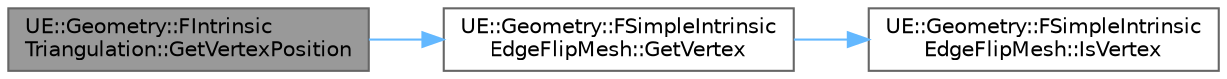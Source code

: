 digraph "UE::Geometry::FIntrinsicTriangulation::GetVertexPosition"
{
 // INTERACTIVE_SVG=YES
 // LATEX_PDF_SIZE
  bgcolor="transparent";
  edge [fontname=Helvetica,fontsize=10,labelfontname=Helvetica,labelfontsize=10];
  node [fontname=Helvetica,fontsize=10,shape=box,height=0.2,width=0.4];
  rankdir="LR";
  Node1 [id="Node000001",label="UE::Geometry::FIntrinsic\lTriangulation::GetVertexPosition",height=0.2,width=0.4,color="gray40", fillcolor="grey60", style="filled", fontcolor="black",tooltip=" "];
  Node1 -> Node2 [id="edge1_Node000001_Node000002",color="steelblue1",style="solid",tooltip=" "];
  Node2 [id="Node000002",label="UE::Geometry::FSimpleIntrinsic\lEdgeFlipMesh::GetVertex",height=0.2,width=0.4,color="grey40", fillcolor="white", style="filled",URL="$db/d76/classUE_1_1Geometry_1_1FSimpleIntrinsicEdgeFlipMesh.html#a2225871685cedb0eae0e50ed535fb192",tooltip=" "];
  Node2 -> Node3 [id="edge2_Node000002_Node000003",color="steelblue1",style="solid",tooltip=" "];
  Node3 [id="Node000003",label="UE::Geometry::FSimpleIntrinsic\lEdgeFlipMesh::IsVertex",height=0.2,width=0.4,color="grey40", fillcolor="white", style="filled",URL="$db/d76/classUE_1_1Geometry_1_1FSimpleIntrinsicEdgeFlipMesh.html#a2d5b4a7e4181d34edc7c5d986a875e2c",tooltip=" "];
}
